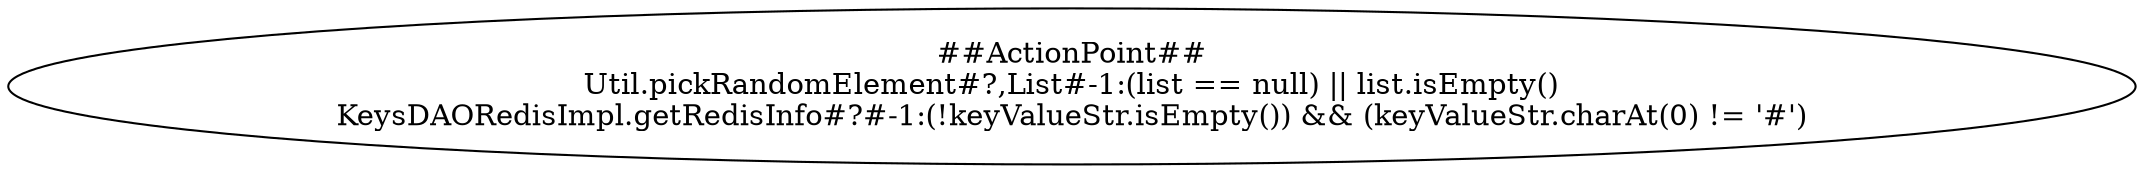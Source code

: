digraph "Pattern" {
0 [label="##ActionPoint##\nUtil.pickRandomElement#?,List#-1:(list == null) || list.isEmpty()\nKeysDAORedisImpl.getRedisInfo#?#-1:(!keyValueStr.isEmpty()) && (keyValueStr.charAt(0) != '#')" shape=ellipse]
}